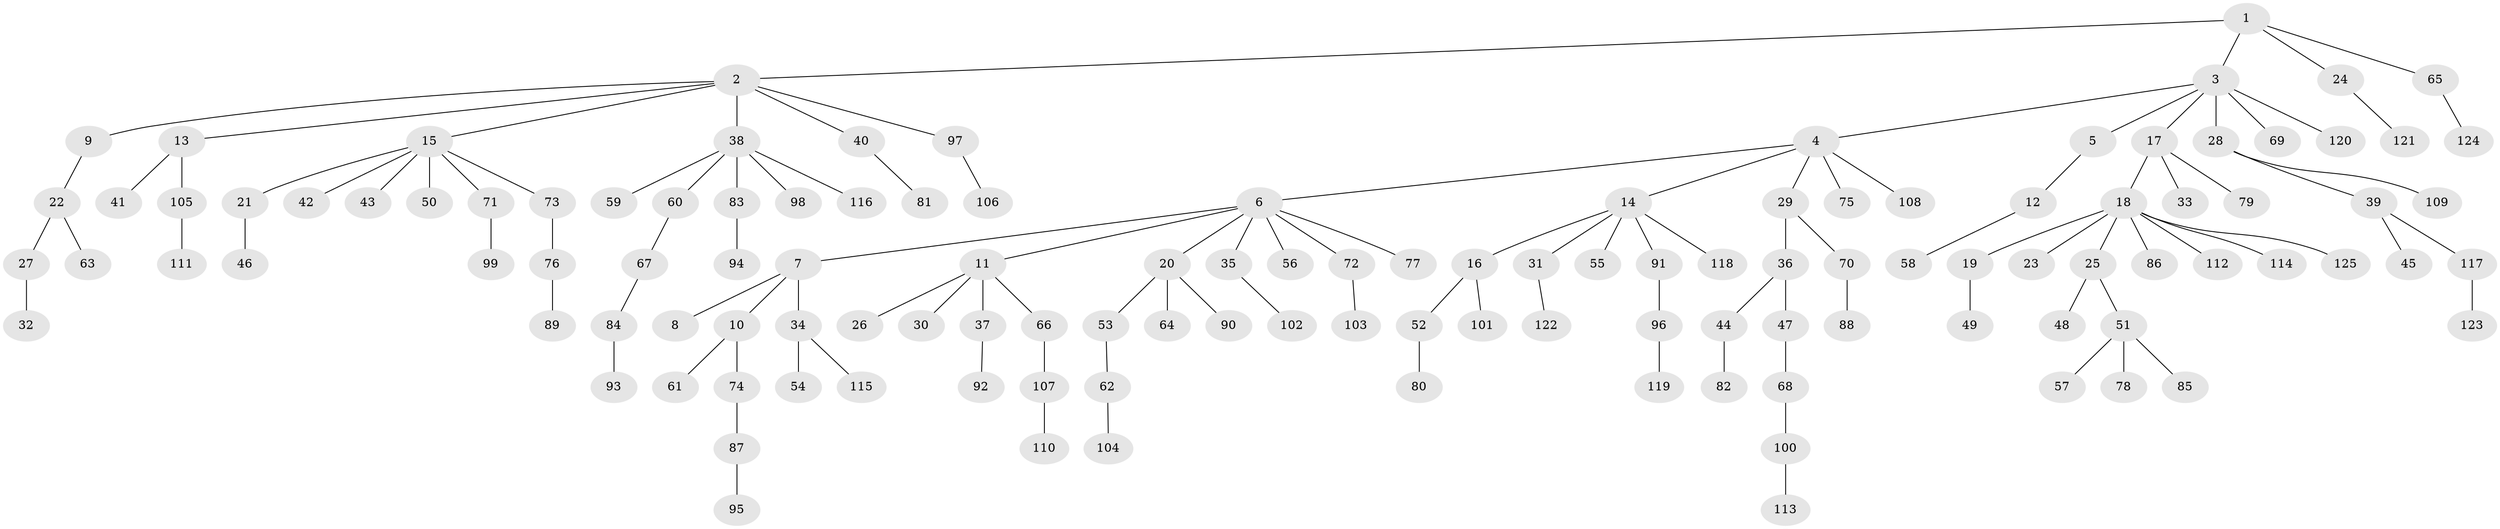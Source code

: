 // Generated by graph-tools (version 1.1) at 2025/26/03/09/25 03:26:25]
// undirected, 125 vertices, 124 edges
graph export_dot {
graph [start="1"]
  node [color=gray90,style=filled];
  1;
  2;
  3;
  4;
  5;
  6;
  7;
  8;
  9;
  10;
  11;
  12;
  13;
  14;
  15;
  16;
  17;
  18;
  19;
  20;
  21;
  22;
  23;
  24;
  25;
  26;
  27;
  28;
  29;
  30;
  31;
  32;
  33;
  34;
  35;
  36;
  37;
  38;
  39;
  40;
  41;
  42;
  43;
  44;
  45;
  46;
  47;
  48;
  49;
  50;
  51;
  52;
  53;
  54;
  55;
  56;
  57;
  58;
  59;
  60;
  61;
  62;
  63;
  64;
  65;
  66;
  67;
  68;
  69;
  70;
  71;
  72;
  73;
  74;
  75;
  76;
  77;
  78;
  79;
  80;
  81;
  82;
  83;
  84;
  85;
  86;
  87;
  88;
  89;
  90;
  91;
  92;
  93;
  94;
  95;
  96;
  97;
  98;
  99;
  100;
  101;
  102;
  103;
  104;
  105;
  106;
  107;
  108;
  109;
  110;
  111;
  112;
  113;
  114;
  115;
  116;
  117;
  118;
  119;
  120;
  121;
  122;
  123;
  124;
  125;
  1 -- 2;
  1 -- 3;
  1 -- 24;
  1 -- 65;
  2 -- 9;
  2 -- 13;
  2 -- 15;
  2 -- 38;
  2 -- 40;
  2 -- 97;
  3 -- 4;
  3 -- 5;
  3 -- 17;
  3 -- 28;
  3 -- 69;
  3 -- 120;
  4 -- 6;
  4 -- 14;
  4 -- 29;
  4 -- 75;
  4 -- 108;
  5 -- 12;
  6 -- 7;
  6 -- 11;
  6 -- 20;
  6 -- 35;
  6 -- 56;
  6 -- 72;
  6 -- 77;
  7 -- 8;
  7 -- 10;
  7 -- 34;
  9 -- 22;
  10 -- 61;
  10 -- 74;
  11 -- 26;
  11 -- 30;
  11 -- 37;
  11 -- 66;
  12 -- 58;
  13 -- 41;
  13 -- 105;
  14 -- 16;
  14 -- 31;
  14 -- 55;
  14 -- 91;
  14 -- 118;
  15 -- 21;
  15 -- 42;
  15 -- 43;
  15 -- 50;
  15 -- 71;
  15 -- 73;
  16 -- 52;
  16 -- 101;
  17 -- 18;
  17 -- 33;
  17 -- 79;
  18 -- 19;
  18 -- 23;
  18 -- 25;
  18 -- 86;
  18 -- 112;
  18 -- 114;
  18 -- 125;
  19 -- 49;
  20 -- 53;
  20 -- 64;
  20 -- 90;
  21 -- 46;
  22 -- 27;
  22 -- 63;
  24 -- 121;
  25 -- 48;
  25 -- 51;
  27 -- 32;
  28 -- 39;
  28 -- 109;
  29 -- 36;
  29 -- 70;
  31 -- 122;
  34 -- 54;
  34 -- 115;
  35 -- 102;
  36 -- 44;
  36 -- 47;
  37 -- 92;
  38 -- 59;
  38 -- 60;
  38 -- 83;
  38 -- 98;
  38 -- 116;
  39 -- 45;
  39 -- 117;
  40 -- 81;
  44 -- 82;
  47 -- 68;
  51 -- 57;
  51 -- 78;
  51 -- 85;
  52 -- 80;
  53 -- 62;
  60 -- 67;
  62 -- 104;
  65 -- 124;
  66 -- 107;
  67 -- 84;
  68 -- 100;
  70 -- 88;
  71 -- 99;
  72 -- 103;
  73 -- 76;
  74 -- 87;
  76 -- 89;
  83 -- 94;
  84 -- 93;
  87 -- 95;
  91 -- 96;
  96 -- 119;
  97 -- 106;
  100 -- 113;
  105 -- 111;
  107 -- 110;
  117 -- 123;
}
